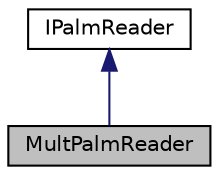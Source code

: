 digraph "MultPalmReader"
{
  edge [fontname="Helvetica",fontsize="10",labelfontname="Helvetica",labelfontsize="10"];
  node [fontname="Helvetica",fontsize="10",shape=record];
  Node1 [label="MultPalmReader",height=0.2,width=0.4,color="black", fillcolor="grey75", style="filled" fontcolor="black"];
  Node2 -> Node1 [dir="back",color="midnightblue",fontsize="10",style="solid",fontname="Helvetica"];
  Node2 [label="IPalmReader",height=0.2,width=0.4,color="black", fillcolor="white", style="filled",URL="$class_i_palm_reader.html",tooltip="The IPalmReader class is an interface for reading images. "];
}
